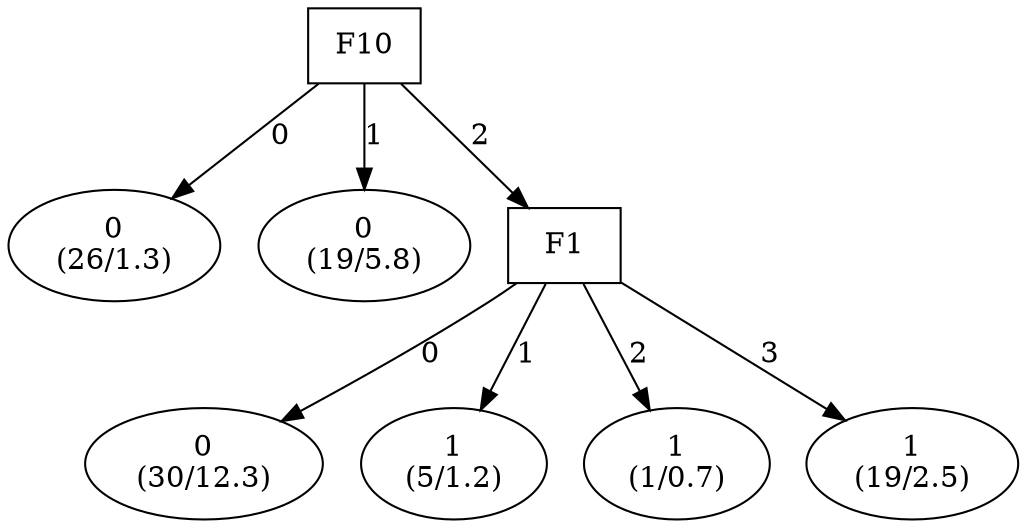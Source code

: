 digraph YaDT {
n0 [ shape=box, label="F10\n"]
n0 -> n1 [label="0"]
n1 [ shape=ellipse, label="0\n(26/1.3)"]
n0 -> n2 [label="1"]
n2 [ shape=ellipse, label="0\n(19/5.8)"]
n0 -> n3 [label="2"]
n3 [ shape=box, label="F1\n"]
n3 -> n4 [label="0"]
n4 [ shape=ellipse, label="0\n(30/12.3)"]
n3 -> n5 [label="1"]
n5 [ shape=ellipse, label="1\n(5/1.2)"]
n3 -> n6 [label="2"]
n6 [ shape=ellipse, label="1\n(1/0.7)"]
n3 -> n7 [label="3"]
n7 [ shape=ellipse, label="1\n(19/2.5)"]
}
